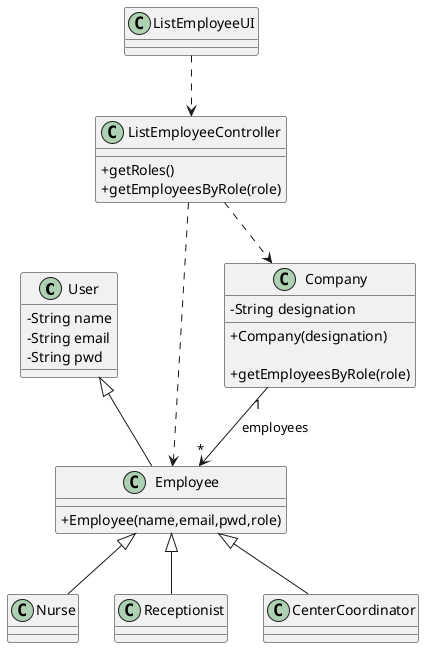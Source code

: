 @startuml
skinparam classAttributeIconSize 0

class User {
  - String name
  - String email
  - String pwd
}

class Employee {
  +Employee(name,email,pwd,role)
}

class Company {
  -String designation
  +Company(designation)

  +getEmployeesByRole(role)
}

class ListEmployeeController {
  +getRoles()
  +getEmployeesByRole(role)
}

class ListEmployeeUI {}

class Nurse {}

class Receptionist {}

class CenterCoordinator {}

ListEmployeeUI ..> ListEmployeeController
ListEmployeeController ..> Employee
ListEmployeeController ..> Company
Company "1" --> "*" Employee : employees

User <|-- Employee 

Employee <|-- Nurse
Employee <|-- Receptionist
Employee <|-- CenterCoordinator

@enduml
